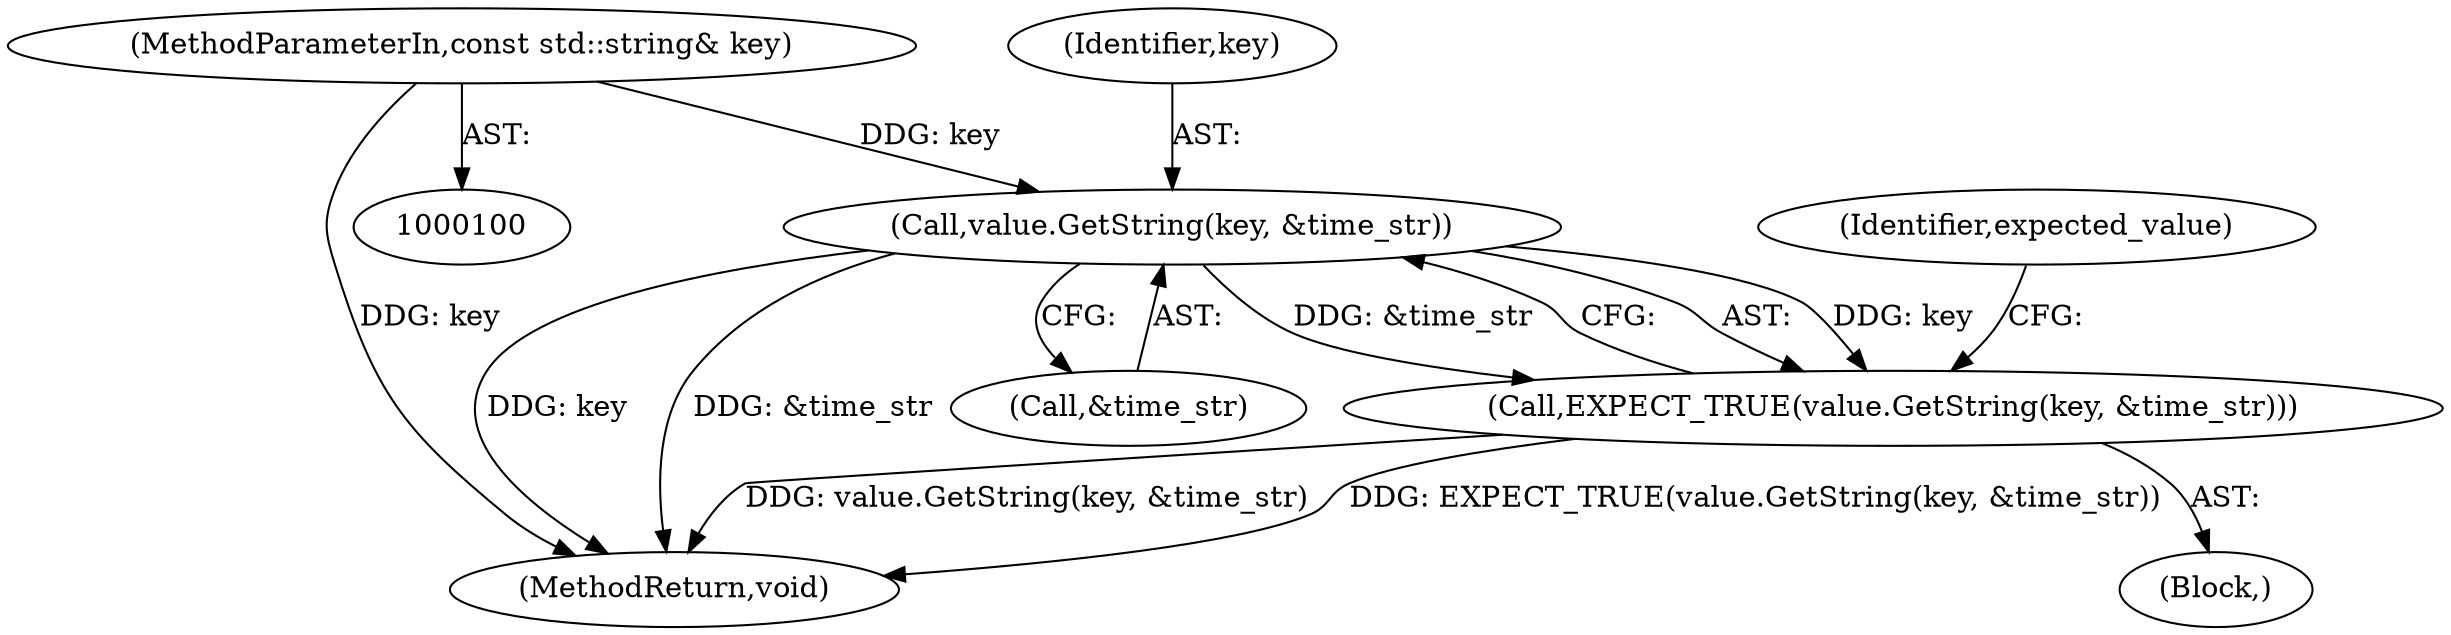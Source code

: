 digraph "1_Chrome_19190765882e272a6a2162c89acdb29110f7e3cf_17@del" {
"1000107" [label="(Call,value.GetString(key, &time_str))"];
"1000103" [label="(MethodParameterIn,const std::string& key)"];
"1000106" [label="(Call,EXPECT_TRUE(value.GetString(key, &time_str)))"];
"1000115" [label="(MethodReturn,void)"];
"1000107" [label="(Call,value.GetString(key, &time_str))"];
"1000106" [label="(Call,EXPECT_TRUE(value.GetString(key, &time_str)))"];
"1000103" [label="(MethodParameterIn,const std::string& key)"];
"1000108" [label="(Identifier,key)"];
"1000104" [label="(Block,)"];
"1000113" [label="(Identifier,expected_value)"];
"1000109" [label="(Call,&time_str)"];
"1000107" -> "1000106"  [label="AST: "];
"1000107" -> "1000109"  [label="CFG: "];
"1000108" -> "1000107"  [label="AST: "];
"1000109" -> "1000107"  [label="AST: "];
"1000106" -> "1000107"  [label="CFG: "];
"1000107" -> "1000115"  [label="DDG: key"];
"1000107" -> "1000115"  [label="DDG: &time_str"];
"1000107" -> "1000106"  [label="DDG: key"];
"1000107" -> "1000106"  [label="DDG: &time_str"];
"1000103" -> "1000107"  [label="DDG: key"];
"1000103" -> "1000100"  [label="AST: "];
"1000103" -> "1000115"  [label="DDG: key"];
"1000106" -> "1000104"  [label="AST: "];
"1000113" -> "1000106"  [label="CFG: "];
"1000106" -> "1000115"  [label="DDG: value.GetString(key, &time_str)"];
"1000106" -> "1000115"  [label="DDG: EXPECT_TRUE(value.GetString(key, &time_str))"];
}
